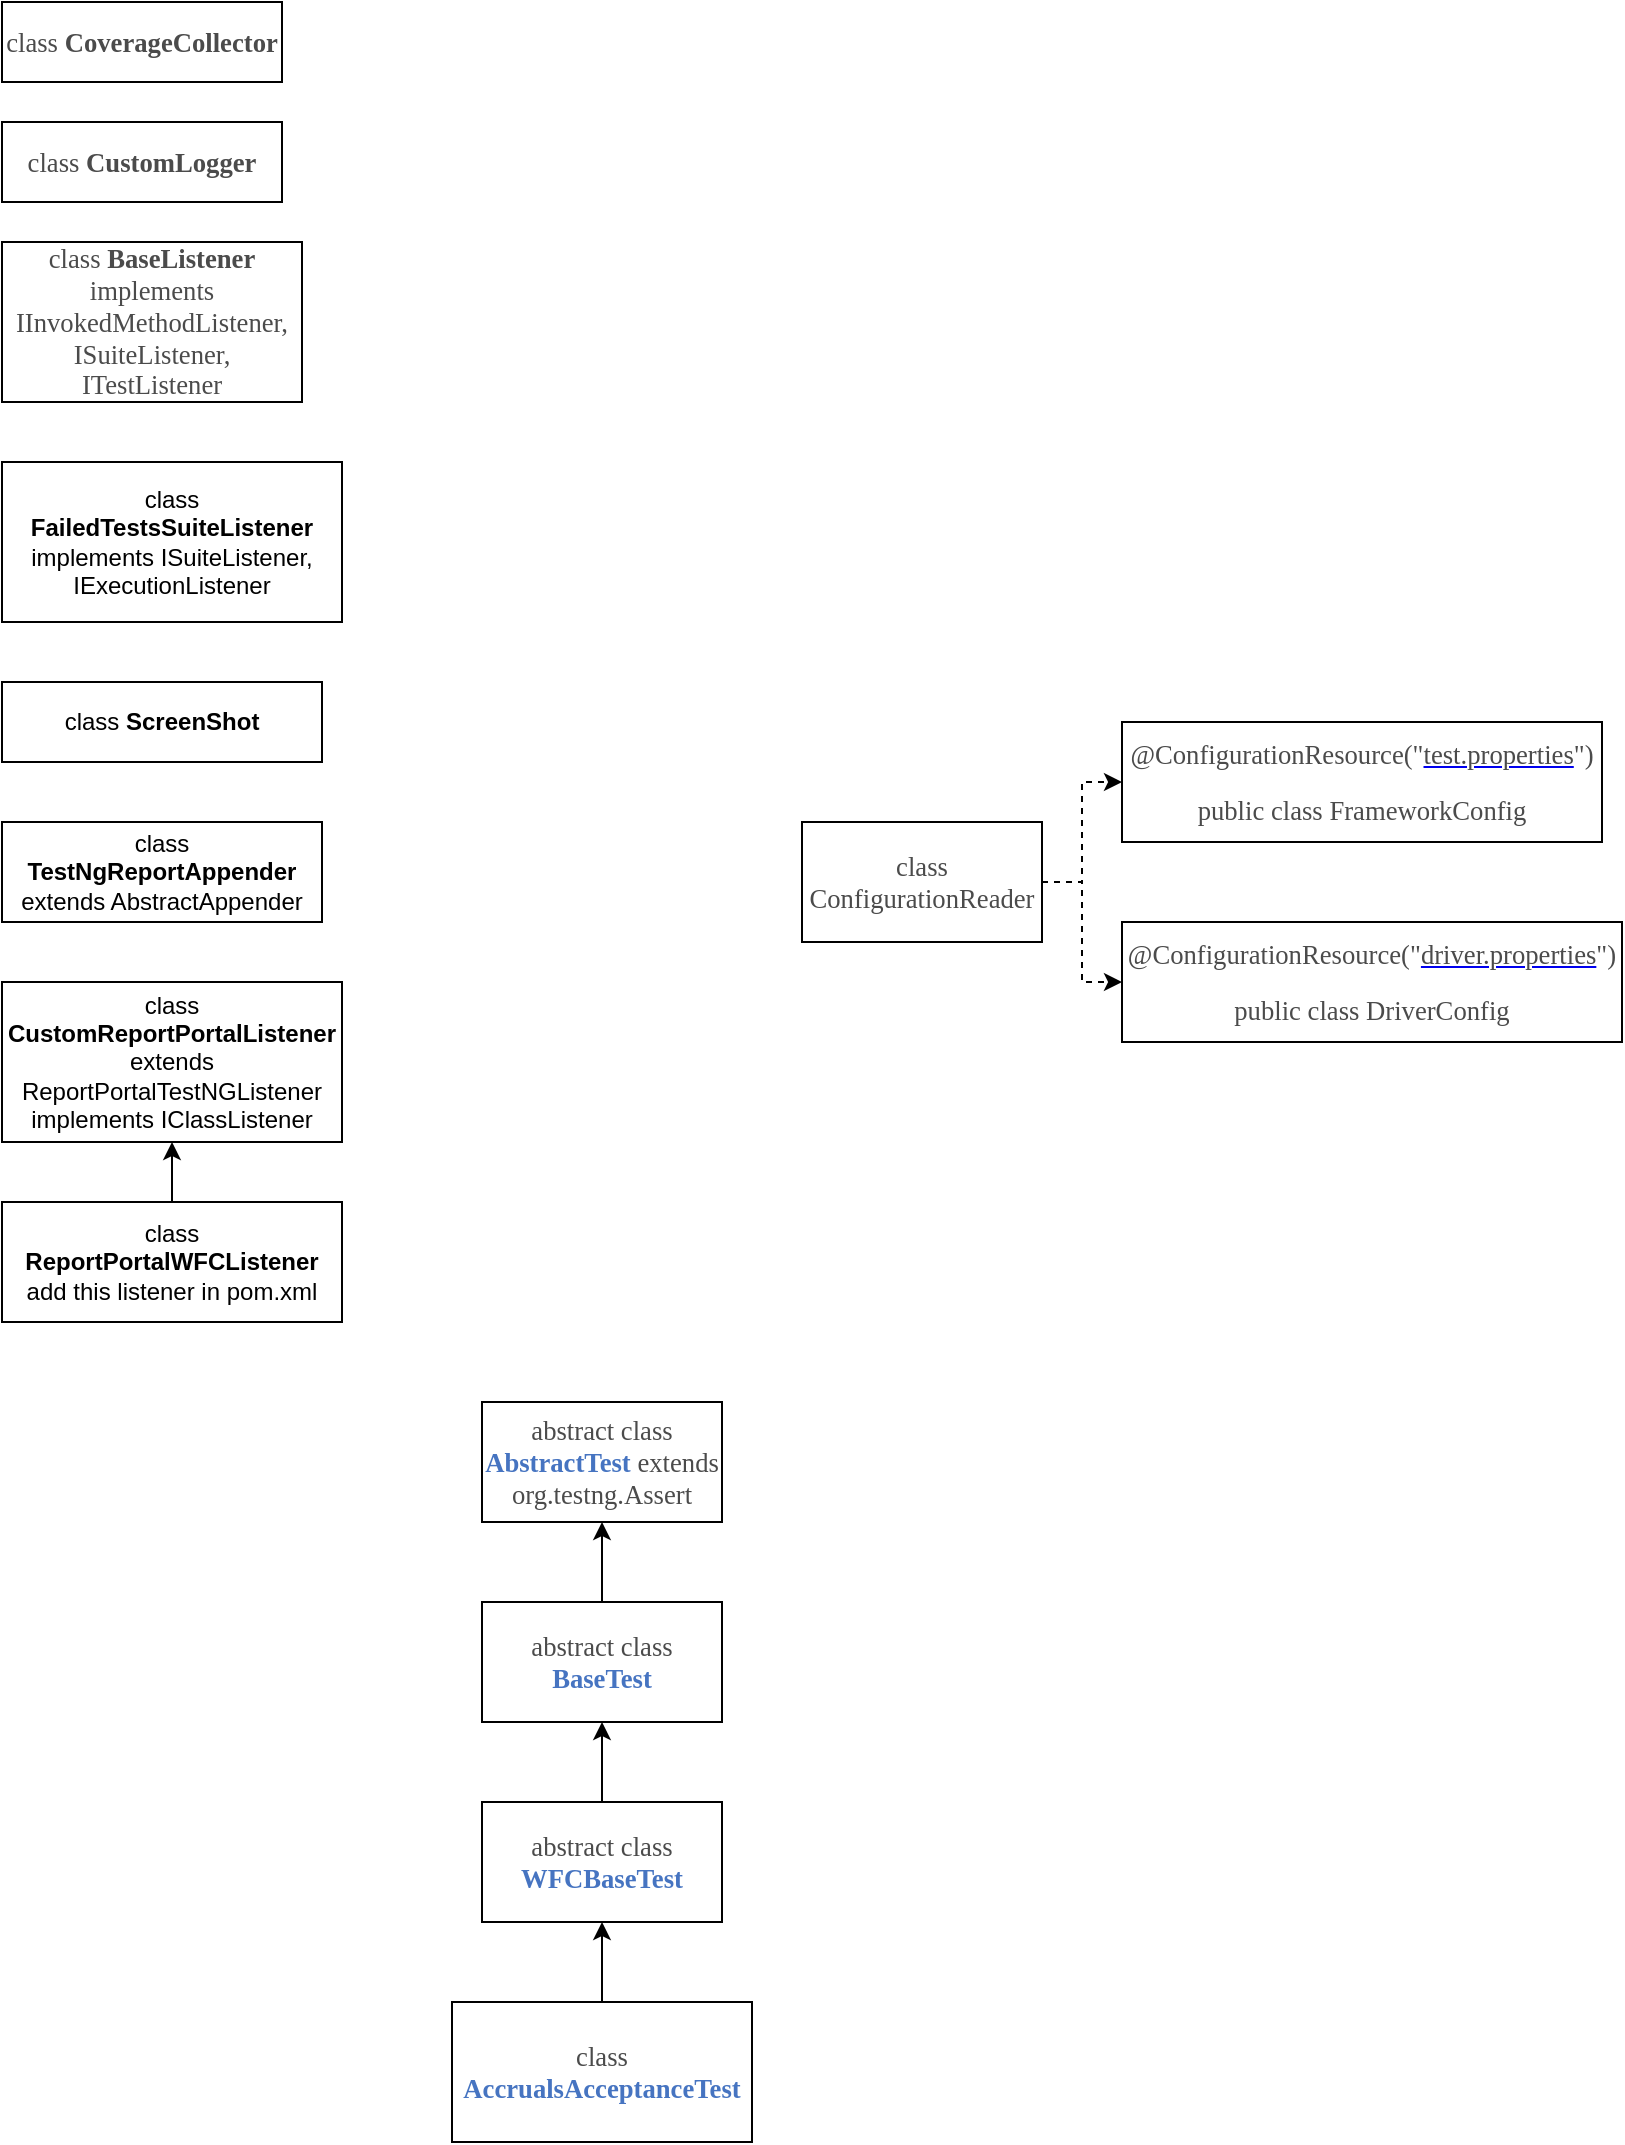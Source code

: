 <mxfile version="24.3.0" type="github">
  <diagram name="Page-1" id="gZJgNO5eI7kU5ygP73Ms">
    <mxGraphModel dx="1050" dy="565" grid="1" gridSize="10" guides="1" tooltips="1" connect="1" arrows="1" fold="1" page="1" pageScale="1" pageWidth="850" pageHeight="1100" math="0" shadow="0">
      <root>
        <mxCell id="0" />
        <mxCell id="1" parent="0" />
        <mxCell id="U6Im6Bpd1VCLCNfUhpz8-1" value="&lt;p data-pm-slice=&quot;1 1 [&amp;quot;tiptapChildEditor&amp;quot;,{&amp;quot;id&amp;quot;:&amp;quot;ca8953a7-e49c-45e7-b4fe-224ca8ae2ff6&amp;quot;,&amp;quot;entityid&amp;quot;:&amp;quot;&amp;quot;,&amp;quot;shapeId&amp;quot;:&amp;quot;Zpsd7Al8EGf&amp;quot;,&amp;quot;textId&amp;quot;:&amp;quot;identifier&amp;quot;}]&quot; dir=&quot;ltr&quot;&gt;&lt;span style=&quot;color: #4b4b4b; font-size: 10pt; font-family: noto_regular&quot;&gt;class &lt;b&gt;CoverageCollector&lt;/b&gt;&lt;/span&gt;&lt;/p&gt;" style="rounded=0;whiteSpace=wrap;html=1;fillColor=#FFFFFF;" vertex="1" parent="1">
          <mxGeometry x="40" y="60" width="140" height="40" as="geometry" />
        </mxCell>
        <mxCell id="U6Im6Bpd1VCLCNfUhpz8-3" value="&lt;p data-pm-slice=&quot;1 1 [&amp;quot;tiptapChildEditor&amp;quot;,{&amp;quot;id&amp;quot;:&amp;quot;f929a453-0117-450c-815a-69be57b2cd81&amp;quot;,&amp;quot;entityid&amp;quot;:&amp;quot;&amp;quot;,&amp;quot;shapeId&amp;quot;:&amp;quot;bD75pAhFTvJ&amp;quot;,&amp;quot;textId&amp;quot;:&amp;quot;identifier&amp;quot;}]&quot; dir=&quot;ltr&quot;&gt;&lt;span style=&quot;color: #4b4b4b; font-size: 10pt; font-family: noto_regular&quot;&gt;class &lt;b&gt;CustomLogger&lt;/b&gt;&lt;/span&gt;&lt;/p&gt;" style="rounded=0;whiteSpace=wrap;html=1;fillColor=#FFFFFF;" vertex="1" parent="1">
          <mxGeometry x="40" y="120" width="140" height="40" as="geometry" />
        </mxCell>
        <mxCell id="U6Im6Bpd1VCLCNfUhpz8-4" value="&lt;p data-pm-slice=&quot;1 1 [&amp;quot;tiptapChildEditor&amp;quot;,{&amp;quot;id&amp;quot;:&amp;quot;724989ca-47d6-4394-8c9d-ed733fb02b3a&amp;quot;,&amp;quot;entityid&amp;quot;:&amp;quot;&amp;quot;,&amp;quot;shapeId&amp;quot;:&amp;quot;Wyi7f67MJx1&amp;quot;,&amp;quot;textId&amp;quot;:&amp;quot;identifier&amp;quot;}]&quot; dir=&quot;ltr&quot;&gt;&lt;span style=&quot;color: #4b4b4b; font-size: 10pt; font-family: noto_regular&quot;&gt;class &lt;b&gt;BaseListener &lt;/b&gt;implements IInvokedMethodListener, ISuiteListener, ITestListener&lt;/span&gt;&lt;/p&gt;" style="rounded=0;whiteSpace=wrap;html=1;fillColor=#FFFFFF;" vertex="1" parent="1">
          <mxGeometry x="40" y="180" width="150" height="80" as="geometry" />
        </mxCell>
        <mxCell id="U6Im6Bpd1VCLCNfUhpz8-6" value="&lt;p data-pm-slice=&quot;1 1 [&amp;quot;tiptapChildEditor&amp;quot;,{&amp;quot;id&amp;quot;:&amp;quot;830152bd-d596-407c-a962-4a3dc13da7e0&amp;quot;,&amp;quot;entityid&amp;quot;:&amp;quot;&amp;quot;,&amp;quot;shapeId&amp;quot;:&amp;quot;9Uf9OVTHU6h&amp;quot;,&amp;quot;textId&amp;quot;:&amp;quot;identifier&amp;quot;}]&quot; dir=&quot;ltr&quot;&gt;class &lt;b&gt;FailedTestsSuiteListener &lt;/b&gt;implements ISuiteListener, IExecutionListener&lt;/p&gt;" style="rounded=0;whiteSpace=wrap;html=1;fillColor=#FFFFFF;" vertex="1" parent="1">
          <mxGeometry x="40" y="290" width="170" height="80" as="geometry" />
        </mxCell>
        <mxCell id="U6Im6Bpd1VCLCNfUhpz8-7" value="&lt;p data-pm-slice=&quot;1 1 [&amp;quot;tiptapChildEditor&amp;quot;,{&amp;quot;id&amp;quot;:&amp;quot;830152bd-d596-407c-a962-4a3dc13da7e0&amp;quot;,&amp;quot;entityid&amp;quot;:&amp;quot;&amp;quot;,&amp;quot;shapeId&amp;quot;:&amp;quot;9Uf9OVTHU6h&amp;quot;,&amp;quot;textId&amp;quot;:&amp;quot;identifier&amp;quot;}]&quot; dir=&quot;ltr&quot;&gt;class &lt;b&gt;ScreenShot&lt;/b&gt;&lt;/p&gt;" style="rounded=0;whiteSpace=wrap;html=1;fillColor=#FFFFFF;" vertex="1" parent="1">
          <mxGeometry x="40" y="400" width="160" height="40" as="geometry" />
        </mxCell>
        <mxCell id="U6Im6Bpd1VCLCNfUhpz8-8" value="class &lt;b&gt;TestNgReportAppender &lt;/b&gt;extends AbstractAppender" style="rounded=0;whiteSpace=wrap;html=1;" vertex="1" parent="1">
          <mxGeometry x="40" y="470" width="160" height="50" as="geometry" />
        </mxCell>
        <mxCell id="U6Im6Bpd1VCLCNfUhpz8-9" value="class &lt;b&gt;CustomReportPortalListener &lt;/b&gt;extends ReportPortalTestNGListener implements IClassListener" style="rounded=0;whiteSpace=wrap;html=1;" vertex="1" parent="1">
          <mxGeometry x="40" y="550" width="170" height="80" as="geometry" />
        </mxCell>
        <mxCell id="U6Im6Bpd1VCLCNfUhpz8-11" value="" style="edgeStyle=orthogonalEdgeStyle;rounded=0;orthogonalLoop=1;jettySize=auto;html=1;" edge="1" parent="1" source="U6Im6Bpd1VCLCNfUhpz8-10" target="U6Im6Bpd1VCLCNfUhpz8-9">
          <mxGeometry relative="1" as="geometry" />
        </mxCell>
        <mxCell id="U6Im6Bpd1VCLCNfUhpz8-10" value="class &lt;b&gt;ReportPortalWFCListener&lt;/b&gt;&lt;div&gt;add this listener in pom.xml&lt;/div&gt;" style="rounded=0;whiteSpace=wrap;html=1;" vertex="1" parent="1">
          <mxGeometry x="40" y="660" width="170" height="60" as="geometry" />
        </mxCell>
        <mxCell id="U6Im6Bpd1VCLCNfUhpz8-12" value="&lt;p data-pm-slice=&quot;1 1 [&amp;quot;tiptapChildEditor&amp;quot;,{&amp;quot;id&amp;quot;:&amp;quot;5719cfd4-4122-469a-8a62-722d085ba0aa&amp;quot;,&amp;quot;entityid&amp;quot;:&amp;quot;&amp;quot;,&amp;quot;shapeId&amp;quot;:&amp;quot;oUzE6DaAduD&amp;quot;,&amp;quot;textId&amp;quot;:&amp;quot;identifier&amp;quot;}]&quot; dir=&quot;ltr&quot;&gt;&lt;span style=&quot;color: #4b4b4b; font-size: 10pt; font-family: noto_regular&quot;&gt;abstract class &lt;/span&gt;&lt;span style=&quot;color: rgb(70, 116, 193); font-size: 10pt; font-family: noto_regular&quot;&gt;&lt;strong&gt;AbstractTest &lt;/strong&gt;&lt;/span&gt;&lt;span style=&quot;color: #4b4b4b; font-size: 10pt; font-family: noto_regular&quot;&gt;extends org.testng.Assert&lt;/span&gt;&lt;/p&gt;" style="rounded=0;whiteSpace=wrap;html=1;" vertex="1" parent="1">
          <mxGeometry x="280" y="760" width="120" height="60" as="geometry" />
        </mxCell>
        <mxCell id="U6Im6Bpd1VCLCNfUhpz8-14" value="" style="edgeStyle=orthogonalEdgeStyle;rounded=0;orthogonalLoop=1;jettySize=auto;html=1;" edge="1" parent="1" source="U6Im6Bpd1VCLCNfUhpz8-13" target="U6Im6Bpd1VCLCNfUhpz8-12">
          <mxGeometry relative="1" as="geometry" />
        </mxCell>
        <mxCell id="U6Im6Bpd1VCLCNfUhpz8-13" value="&lt;p data-pm-slice=&quot;1 1 [&amp;quot;tiptapChildEditor&amp;quot;,{&amp;quot;id&amp;quot;:&amp;quot;45874278-9673-4f66-ab3d-6d95a977c176&amp;quot;,&amp;quot;entityid&amp;quot;:&amp;quot;&amp;quot;,&amp;quot;shapeId&amp;quot;:&amp;quot;hXwQnhvF5sQ&amp;quot;,&amp;quot;textId&amp;quot;:&amp;quot;identifier&amp;quot;}]&quot; dir=&quot;ltr&quot;&gt;&lt;span style=&quot;color: #4b4b4b; font-size: 10pt; font-family: noto_regular&quot;&gt;abstract class &lt;/span&gt;&lt;span style=&quot;color: rgb(70, 116, 193); font-size: 10pt; font-family: noto_regular&quot;&gt;&lt;strong&gt;BaseTest&lt;/strong&gt;&lt;/span&gt;&lt;/p&gt;" style="rounded=0;whiteSpace=wrap;html=1;" vertex="1" parent="1">
          <mxGeometry x="280" y="860" width="120" height="60" as="geometry" />
        </mxCell>
        <mxCell id="U6Im6Bpd1VCLCNfUhpz8-17" value="" style="edgeStyle=orthogonalEdgeStyle;rounded=0;orthogonalLoop=1;jettySize=auto;html=1;" edge="1" parent="1" source="U6Im6Bpd1VCLCNfUhpz8-15" target="U6Im6Bpd1VCLCNfUhpz8-13">
          <mxGeometry relative="1" as="geometry" />
        </mxCell>
        <mxCell id="U6Im6Bpd1VCLCNfUhpz8-15" value="&lt;p data-pm-slice=&quot;1 1 [&amp;quot;tiptapChildEditor&amp;quot;,{&amp;quot;id&amp;quot;:&amp;quot;19ecf249-bb9b-4015-ace4-025a7b237459&amp;quot;,&amp;quot;entityid&amp;quot;:&amp;quot;&amp;quot;,&amp;quot;shapeId&amp;quot;:&amp;quot;llXH3EHD34j&amp;quot;,&amp;quot;textId&amp;quot;:&amp;quot;identifier&amp;quot;}]&quot; dir=&quot;ltr&quot;&gt;&lt;span style=&quot;color: #4b4b4b; font-size: 10pt; font-family: noto_regular&quot;&gt;abstract class &lt;/span&gt;&lt;span style=&quot;color: rgb(70, 116, 193); font-size: 10pt; font-family: noto_regular&quot;&gt;&lt;strong&gt;WFCBaseTest&lt;/strong&gt;&lt;/span&gt;&lt;/p&gt;" style="rounded=0;whiteSpace=wrap;html=1;" vertex="1" parent="1">
          <mxGeometry x="280" y="960" width="120" height="60" as="geometry" />
        </mxCell>
        <mxCell id="U6Im6Bpd1VCLCNfUhpz8-18" value="" style="edgeStyle=orthogonalEdgeStyle;rounded=0;orthogonalLoop=1;jettySize=auto;html=1;" edge="1" parent="1" source="U6Im6Bpd1VCLCNfUhpz8-16" target="U6Im6Bpd1VCLCNfUhpz8-15">
          <mxGeometry relative="1" as="geometry" />
        </mxCell>
        <mxCell id="U6Im6Bpd1VCLCNfUhpz8-16" value="&lt;p data-pm-slice=&quot;1 1 [&amp;quot;tiptapChildEditor&amp;quot;,{&amp;quot;id&amp;quot;:&amp;quot;e509b041-a81a-4819-9d49-f5a8ab3c00af&amp;quot;,&amp;quot;entityid&amp;quot;:&amp;quot;&amp;quot;,&amp;quot;shapeId&amp;quot;:&amp;quot;eoPqOg1G8hX&amp;quot;,&amp;quot;textId&amp;quot;:&amp;quot;identifier&amp;quot;}]&quot; dir=&quot;ltr&quot;&gt;&lt;span style=&quot;color: #4b4b4b; font-size: 10pt; font-family: noto_regular&quot;&gt;class &lt;/span&gt;&lt;span style=&quot;color: rgb(70, 116, 193); font-size: 10pt; font-family: noto_regular&quot;&gt;&lt;strong&gt;AccrualsAcceptanceTest&lt;/strong&gt;&lt;/span&gt;&lt;/p&gt;" style="rounded=0;whiteSpace=wrap;html=1;" vertex="1" parent="1">
          <mxGeometry x="265" y="1060" width="150" height="70" as="geometry" />
        </mxCell>
        <mxCell id="U6Im6Bpd1VCLCNfUhpz8-22" value="" style="edgeStyle=orthogonalEdgeStyle;rounded=0;orthogonalLoop=1;jettySize=auto;html=1;entryX=0;entryY=0.5;entryDx=0;entryDy=0;dashed=1;" edge="1" parent="1" source="U6Im6Bpd1VCLCNfUhpz8-19" target="U6Im6Bpd1VCLCNfUhpz8-20">
          <mxGeometry relative="1" as="geometry" />
        </mxCell>
        <mxCell id="U6Im6Bpd1VCLCNfUhpz8-19" value="&lt;p data-pm-slice=&quot;1 1 [&amp;quot;tiptapChildEditor&amp;quot;,{&amp;quot;id&amp;quot;:&amp;quot;a192d85d-2479-41ac-b587-bcb2d24ac9f0&amp;quot;,&amp;quot;entityid&amp;quot;:&amp;quot;&amp;quot;,&amp;quot;shapeId&amp;quot;:&amp;quot;Z1Sbzzrmdqy&amp;quot;,&amp;quot;textId&amp;quot;:&amp;quot;identifier&amp;quot;}]&quot; dir=&quot;ltr&quot;&gt;&lt;span style=&quot;color: #4b4b4b; font-size: 10pt; font-family: noto_regular&quot;&gt;class ConfigurationReader&lt;/span&gt;&lt;/p&gt;" style="rounded=0;whiteSpace=wrap;html=1;" vertex="1" parent="1">
          <mxGeometry x="440" y="470" width="120" height="60" as="geometry" />
        </mxCell>
        <mxCell id="U6Im6Bpd1VCLCNfUhpz8-20" value="&lt;p dir=&quot;ltr&quot;&gt;&lt;span style=&quot;color: #4b4b4b; font-size: 10pt; font-family: noto_regular&quot;&gt;@ConfigurationResource(&quot;&lt;/span&gt;&lt;a href=&quot;http://test.properties&quot; rel=&quot;noopener noreferrer nofollow&quot; target=&quot;_blank&quot;&gt;&lt;span style=&quot;color: #4b4b4b; font-size: 10pt; font-family: noto_regular&quot;&gt;test.properties&lt;/span&gt;&lt;/a&gt;&lt;span style=&quot;color: #4b4b4b; font-size: 10pt; font-family: noto_regular&quot;&gt;&quot;)&lt;/span&gt;&lt;/p&gt;&lt;p dir=&quot;ltr&quot;&gt;&lt;span style=&quot;color: #4b4b4b; font-size: 10pt; font-family: noto_regular&quot;&gt;public class FrameworkConfig&lt;/span&gt;&lt;/p&gt;" style="rounded=0;whiteSpace=wrap;html=1;" vertex="1" parent="1">
          <mxGeometry x="600" y="420" width="240" height="60" as="geometry" />
        </mxCell>
        <mxCell id="U6Im6Bpd1VCLCNfUhpz8-23" value="" style="edgeStyle=orthogonalEdgeStyle;rounded=0;orthogonalLoop=1;jettySize=auto;html=1;dashed=1;" edge="1" parent="1" source="U6Im6Bpd1VCLCNfUhpz8-19" target="U6Im6Bpd1VCLCNfUhpz8-21">
          <mxGeometry relative="1" as="geometry" />
        </mxCell>
        <mxCell id="U6Im6Bpd1VCLCNfUhpz8-21" value="&lt;p dir=&quot;ltr&quot; style=&quot;text-align: center&quot;&gt;&lt;span style=&quot;color: #4b4b4b; font-size: 10pt; font-family: noto_regular&quot;&gt;@ConfigurationResource(&quot;&lt;/span&gt;&lt;a href=&quot;http://driver.properties&quot; rel=&quot;noopener noreferrer nofollow&quot; target=&quot;_blank&quot;&gt;&lt;span style=&quot;color: #4b4b4b; font-size: 10pt; font-family: noto_regular&quot;&gt;driver.properties&lt;/span&gt;&lt;/a&gt;&lt;span style=&quot;color: #4b4b4b; font-size: 10pt; font-family: noto_regular&quot;&gt;&quot;)&lt;/span&gt;&lt;/p&gt;&lt;p dir=&quot;ltr&quot;&gt;&lt;/p&gt;&lt;p dir=&quot;ltr&quot;&gt;&lt;span style=&quot;color: #4b4b4b; font-size: 10pt; font-family: noto_regular&quot;&gt;public class DriverConfig&lt;/span&gt;&lt;/p&gt;" style="rounded=0;whiteSpace=wrap;html=1;" vertex="1" parent="1">
          <mxGeometry x="600" y="520" width="250" height="60" as="geometry" />
        </mxCell>
      </root>
    </mxGraphModel>
  </diagram>
</mxfile>
